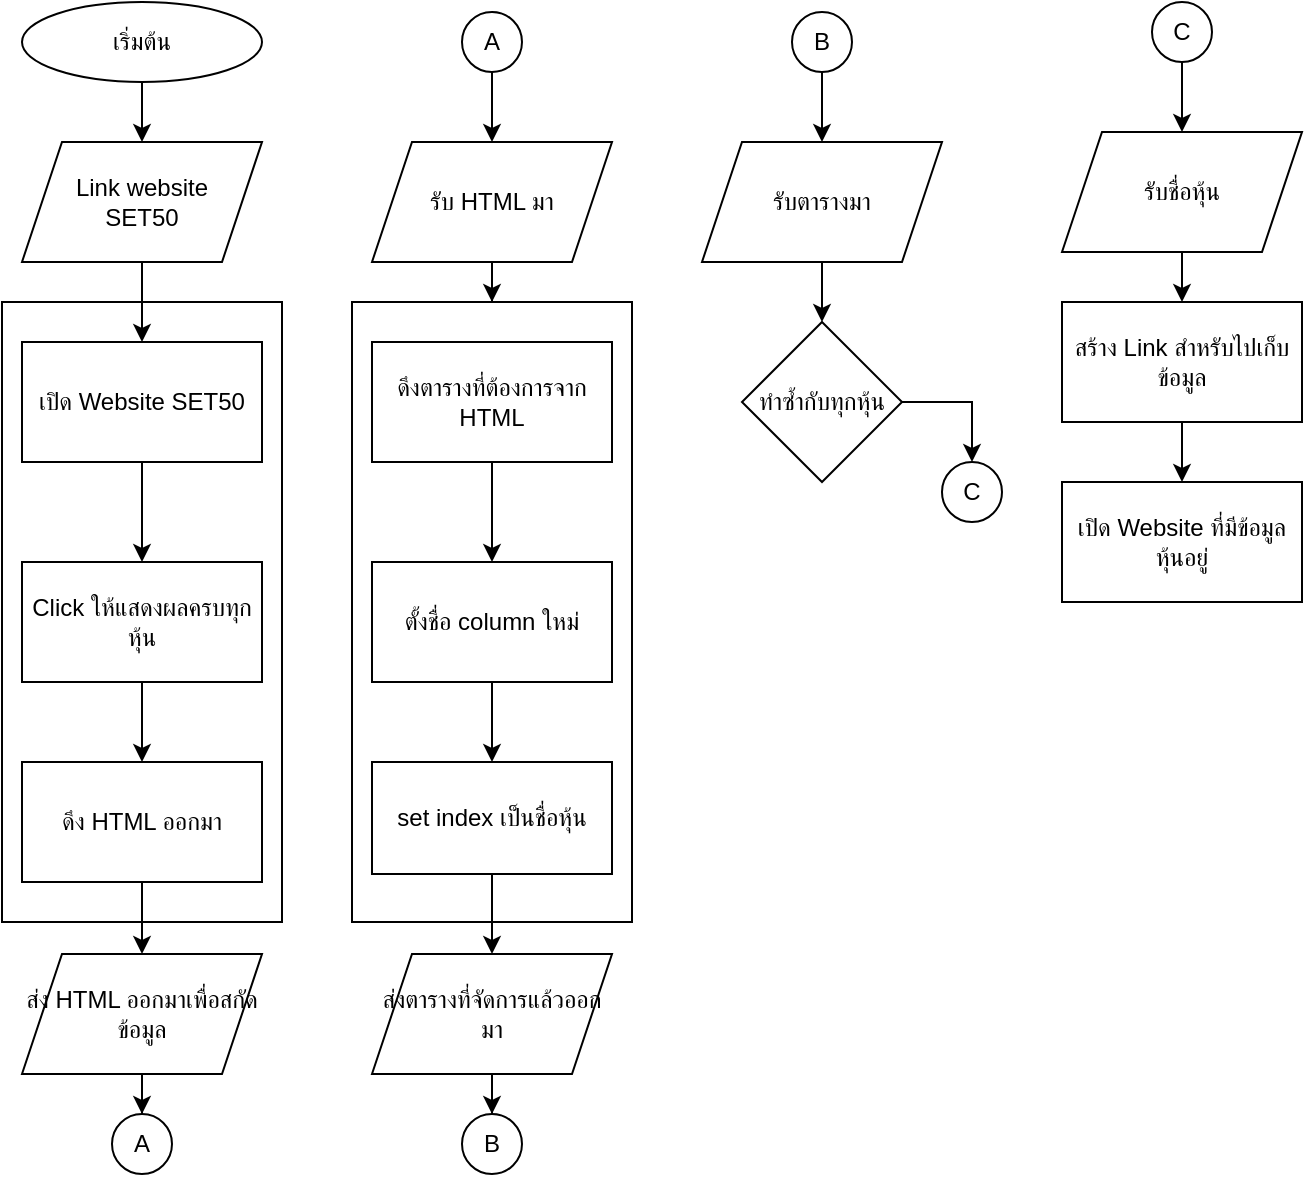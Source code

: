 <mxfile version="22.0.1" type="github">
  <diagram name="Page-1" id="z79d51Ybedijs8ZLjOTR">
    <mxGraphModel dx="1002" dy="569" grid="1" gridSize="10" guides="1" tooltips="1" connect="1" arrows="1" fold="1" page="1" pageScale="1" pageWidth="850" pageHeight="1100" math="0" shadow="0">
      <root>
        <mxCell id="0" />
        <mxCell id="1" parent="0" />
        <mxCell id="hEN5tcbq8w8zBthy9bES-16" value="" style="rounded=0;whiteSpace=wrap;html=1;" vertex="1" parent="1">
          <mxGeometry x="10" y="154" width="140" height="310" as="geometry" />
        </mxCell>
        <mxCell id="hEN5tcbq8w8zBthy9bES-3" style="edgeStyle=orthogonalEdgeStyle;rounded=0;orthogonalLoop=1;jettySize=auto;html=1;exitX=0.5;exitY=1;exitDx=0;exitDy=0;" edge="1" parent="1" source="hEN5tcbq8w8zBthy9bES-1" target="hEN5tcbq8w8zBthy9bES-7">
          <mxGeometry relative="1" as="geometry">
            <mxPoint x="80" y="64" as="targetPoint" />
          </mxGeometry>
        </mxCell>
        <mxCell id="hEN5tcbq8w8zBthy9bES-1" value="เริ่มต้น" style="ellipse;whiteSpace=wrap;html=1;" vertex="1" parent="1">
          <mxGeometry x="20" y="4" width="120" height="40" as="geometry" />
        </mxCell>
        <mxCell id="hEN5tcbq8w8zBthy9bES-10" value="" style="edgeStyle=orthogonalEdgeStyle;rounded=0;orthogonalLoop=1;jettySize=auto;html=1;" edge="1" parent="1" source="hEN5tcbq8w8zBthy9bES-4" target="hEN5tcbq8w8zBthy9bES-9">
          <mxGeometry relative="1" as="geometry" />
        </mxCell>
        <mxCell id="hEN5tcbq8w8zBthy9bES-4" value="เปิด Website SET50" style="rounded=0;whiteSpace=wrap;html=1;" vertex="1" parent="1">
          <mxGeometry x="20" y="174" width="120" height="60" as="geometry" />
        </mxCell>
        <mxCell id="hEN5tcbq8w8zBthy9bES-8" value="" style="edgeStyle=orthogonalEdgeStyle;rounded=0;orthogonalLoop=1;jettySize=auto;html=1;" edge="1" parent="1" source="hEN5tcbq8w8zBthy9bES-7" target="hEN5tcbq8w8zBthy9bES-4">
          <mxGeometry relative="1" as="geometry" />
        </mxCell>
        <mxCell id="hEN5tcbq8w8zBthy9bES-7" value="Link website &lt;br&gt;SET50" style="shape=parallelogram;perimeter=parallelogramPerimeter;whiteSpace=wrap;html=1;fixedSize=1;" vertex="1" parent="1">
          <mxGeometry x="20" y="74" width="120" height="60" as="geometry" />
        </mxCell>
        <mxCell id="hEN5tcbq8w8zBthy9bES-12" value="" style="edgeStyle=orthogonalEdgeStyle;rounded=0;orthogonalLoop=1;jettySize=auto;html=1;" edge="1" parent="1" source="hEN5tcbq8w8zBthy9bES-9" target="hEN5tcbq8w8zBthy9bES-11">
          <mxGeometry relative="1" as="geometry" />
        </mxCell>
        <mxCell id="hEN5tcbq8w8zBthy9bES-9" value="Click ให้แสดงผลครบทุกหุ้น" style="whiteSpace=wrap;html=1;rounded=0;" vertex="1" parent="1">
          <mxGeometry x="20" y="284" width="120" height="60" as="geometry" />
        </mxCell>
        <mxCell id="hEN5tcbq8w8zBthy9bES-14" value="" style="edgeStyle=orthogonalEdgeStyle;rounded=0;orthogonalLoop=1;jettySize=auto;html=1;entryX=0.5;entryY=0;entryDx=0;entryDy=0;" edge="1" parent="1" source="hEN5tcbq8w8zBthy9bES-11" target="hEN5tcbq8w8zBthy9bES-13">
          <mxGeometry relative="1" as="geometry">
            <mxPoint x="80" y="484" as="targetPoint" />
          </mxGeometry>
        </mxCell>
        <mxCell id="hEN5tcbq8w8zBthy9bES-11" value="ดึง HTML ออกมา" style="whiteSpace=wrap;html=1;rounded=0;" vertex="1" parent="1">
          <mxGeometry x="20" y="384" width="120" height="60" as="geometry" />
        </mxCell>
        <mxCell id="hEN5tcbq8w8zBthy9bES-21" value="" style="edgeStyle=orthogonalEdgeStyle;rounded=0;orthogonalLoop=1;jettySize=auto;html=1;" edge="1" parent="1" source="hEN5tcbq8w8zBthy9bES-13" target="hEN5tcbq8w8zBthy9bES-20">
          <mxGeometry relative="1" as="geometry" />
        </mxCell>
        <mxCell id="hEN5tcbq8w8zBthy9bES-13" value="ส่ง HTML ออกมาเพื่อสกัดข้อมูล" style="shape=parallelogram;perimeter=parallelogramPerimeter;whiteSpace=wrap;html=1;fixedSize=1;rounded=0;" vertex="1" parent="1">
          <mxGeometry x="20" y="480" width="120" height="60" as="geometry" />
        </mxCell>
        <mxCell id="hEN5tcbq8w8zBthy9bES-20" value="A" style="ellipse;whiteSpace=wrap;html=1;aspect=fixed;" vertex="1" parent="1">
          <mxGeometry x="65" y="560" width="30" height="30" as="geometry" />
        </mxCell>
        <mxCell id="hEN5tcbq8w8zBthy9bES-27" value="" style="edgeStyle=orthogonalEdgeStyle;rounded=0;orthogonalLoop=1;jettySize=auto;html=1;" edge="1" parent="1" source="hEN5tcbq8w8zBthy9bES-23" target="hEN5tcbq8w8zBthy9bES-26">
          <mxGeometry relative="1" as="geometry" />
        </mxCell>
        <mxCell id="hEN5tcbq8w8zBthy9bES-23" value="A" style="ellipse;whiteSpace=wrap;html=1;aspect=fixed;" vertex="1" parent="1">
          <mxGeometry x="240" y="9" width="30" height="30" as="geometry" />
        </mxCell>
        <mxCell id="hEN5tcbq8w8zBthy9bES-38" value="" style="edgeStyle=orthogonalEdgeStyle;rounded=0;orthogonalLoop=1;jettySize=auto;html=1;entryX=0.5;entryY=0;entryDx=0;entryDy=0;" edge="1" parent="1" source="hEN5tcbq8w8zBthy9bES-26" target="hEN5tcbq8w8zBthy9bES-28">
          <mxGeometry relative="1" as="geometry" />
        </mxCell>
        <mxCell id="hEN5tcbq8w8zBthy9bES-26" value="รับ HTML มา" style="shape=parallelogram;perimeter=parallelogramPerimeter;whiteSpace=wrap;html=1;fixedSize=1;" vertex="1" parent="1">
          <mxGeometry x="195" y="74" width="120" height="60" as="geometry" />
        </mxCell>
        <mxCell id="hEN5tcbq8w8zBthy9bES-28" value="" style="rounded=0;whiteSpace=wrap;html=1;" vertex="1" parent="1">
          <mxGeometry x="185" y="154" width="140" height="310" as="geometry" />
        </mxCell>
        <mxCell id="hEN5tcbq8w8zBthy9bES-29" value="" style="edgeStyle=orthogonalEdgeStyle;rounded=0;orthogonalLoop=1;jettySize=auto;html=1;" edge="1" source="hEN5tcbq8w8zBthy9bES-30" target="hEN5tcbq8w8zBthy9bES-32" parent="1">
          <mxGeometry relative="1" as="geometry" />
        </mxCell>
        <mxCell id="hEN5tcbq8w8zBthy9bES-30" value="ดึงตารางที่ต้องการจาก HTML" style="rounded=0;whiteSpace=wrap;html=1;" vertex="1" parent="1">
          <mxGeometry x="195" y="174" width="120" height="60" as="geometry" />
        </mxCell>
        <mxCell id="hEN5tcbq8w8zBthy9bES-31" value="" style="edgeStyle=orthogonalEdgeStyle;rounded=0;orthogonalLoop=1;jettySize=auto;html=1;" edge="1" source="hEN5tcbq8w8zBthy9bES-32" target="hEN5tcbq8w8zBthy9bES-33" parent="1">
          <mxGeometry relative="1" as="geometry" />
        </mxCell>
        <mxCell id="hEN5tcbq8w8zBthy9bES-32" value="ตั้งชื่อ column ใหม่" style="whiteSpace=wrap;html=1;rounded=0;" vertex="1" parent="1">
          <mxGeometry x="195" y="284" width="120" height="60" as="geometry" />
        </mxCell>
        <mxCell id="hEN5tcbq8w8zBthy9bES-39" value="" style="edgeStyle=orthogonalEdgeStyle;rounded=0;orthogonalLoop=1;jettySize=auto;html=1;" edge="1" parent="1" source="hEN5tcbq8w8zBthy9bES-33" target="hEN5tcbq8w8zBthy9bES-36">
          <mxGeometry relative="1" as="geometry" />
        </mxCell>
        <mxCell id="hEN5tcbq8w8zBthy9bES-33" value="set index เป็นชื่อหุ้น" style="whiteSpace=wrap;html=1;rounded=0;" vertex="1" parent="1">
          <mxGeometry x="195" y="384" width="120" height="56" as="geometry" />
        </mxCell>
        <mxCell id="hEN5tcbq8w8zBthy9bES-34" value="" style="edgeStyle=orthogonalEdgeStyle;rounded=0;orthogonalLoop=1;jettySize=auto;html=1;" edge="1" source="hEN5tcbq8w8zBthy9bES-36" target="hEN5tcbq8w8zBthy9bES-35" parent="1">
          <mxGeometry relative="1" as="geometry" />
        </mxCell>
        <mxCell id="hEN5tcbq8w8zBthy9bES-35" value="B" style="ellipse;whiteSpace=wrap;html=1;aspect=fixed;" vertex="1" parent="1">
          <mxGeometry x="240" y="560" width="30" height="30" as="geometry" />
        </mxCell>
        <mxCell id="hEN5tcbq8w8zBthy9bES-36" value="ส่งตารางที่จัดการแล้วออกมา" style="shape=parallelogram;perimeter=parallelogramPerimeter;whiteSpace=wrap;html=1;fixedSize=1;rounded=0;" vertex="1" parent="1">
          <mxGeometry x="195" y="480" width="120" height="60" as="geometry" />
        </mxCell>
        <mxCell id="hEN5tcbq8w8zBthy9bES-40" value="" style="edgeStyle=orthogonalEdgeStyle;rounded=0;orthogonalLoop=1;jettySize=auto;html=1;" edge="1" source="hEN5tcbq8w8zBthy9bES-41" target="hEN5tcbq8w8zBthy9bES-42" parent="1">
          <mxGeometry relative="1" as="geometry" />
        </mxCell>
        <mxCell id="hEN5tcbq8w8zBthy9bES-41" value="B" style="ellipse;whiteSpace=wrap;html=1;aspect=fixed;" vertex="1" parent="1">
          <mxGeometry x="405" y="9" width="30" height="30" as="geometry" />
        </mxCell>
        <mxCell id="hEN5tcbq8w8zBthy9bES-44" value="" style="edgeStyle=orthogonalEdgeStyle;rounded=0;orthogonalLoop=1;jettySize=auto;html=1;" edge="1" parent="1" source="hEN5tcbq8w8zBthy9bES-42" target="hEN5tcbq8w8zBthy9bES-43">
          <mxGeometry relative="1" as="geometry" />
        </mxCell>
        <mxCell id="hEN5tcbq8w8zBthy9bES-42" value="รับตารางมา" style="shape=parallelogram;perimeter=parallelogramPerimeter;whiteSpace=wrap;html=1;fixedSize=1;" vertex="1" parent="1">
          <mxGeometry x="360" y="74" width="120" height="60" as="geometry" />
        </mxCell>
        <mxCell id="hEN5tcbq8w8zBthy9bES-46" value="" style="edgeStyle=orthogonalEdgeStyle;rounded=0;orthogonalLoop=1;jettySize=auto;html=1;entryX=0;entryY=0.5;entryDx=0;entryDy=0;" edge="1" parent="1" source="hEN5tcbq8w8zBthy9bES-43" target="hEN5tcbq8w8zBthy9bES-47">
          <mxGeometry relative="1" as="geometry">
            <mxPoint x="540" y="207" as="targetPoint" />
          </mxGeometry>
        </mxCell>
        <mxCell id="hEN5tcbq8w8zBthy9bES-43" value="ทำซ้ำกับทุกหุ้น" style="rhombus;whiteSpace=wrap;html=1;" vertex="1" parent="1">
          <mxGeometry x="380" y="164" width="80" height="80" as="geometry" />
        </mxCell>
        <mxCell id="hEN5tcbq8w8zBthy9bES-47" value="C" style="ellipse;whiteSpace=wrap;html=1;aspect=fixed;direction=south;" vertex="1" parent="1">
          <mxGeometry x="480" y="234" width="30" height="30" as="geometry" />
        </mxCell>
        <mxCell id="hEN5tcbq8w8zBthy9bES-48" value="" style="edgeStyle=orthogonalEdgeStyle;rounded=0;orthogonalLoop=1;jettySize=auto;html=1;" edge="1" source="hEN5tcbq8w8zBthy9bES-49" target="hEN5tcbq8w8zBthy9bES-50" parent="1">
          <mxGeometry relative="1" as="geometry" />
        </mxCell>
        <mxCell id="hEN5tcbq8w8zBthy9bES-49" value="C" style="ellipse;whiteSpace=wrap;html=1;aspect=fixed;" vertex="1" parent="1">
          <mxGeometry x="585" y="4" width="30" height="30" as="geometry" />
        </mxCell>
        <mxCell id="hEN5tcbq8w8zBthy9bES-52" value="" style="edgeStyle=orthogonalEdgeStyle;rounded=0;orthogonalLoop=1;jettySize=auto;html=1;" edge="1" parent="1" source="hEN5tcbq8w8zBthy9bES-50" target="hEN5tcbq8w8zBthy9bES-51">
          <mxGeometry relative="1" as="geometry" />
        </mxCell>
        <mxCell id="hEN5tcbq8w8zBthy9bES-50" value="รับชื่อหุ้น" style="shape=parallelogram;perimeter=parallelogramPerimeter;whiteSpace=wrap;html=1;fixedSize=1;" vertex="1" parent="1">
          <mxGeometry x="540" y="69" width="120" height="60" as="geometry" />
        </mxCell>
        <mxCell id="hEN5tcbq8w8zBthy9bES-54" value="" style="edgeStyle=orthogonalEdgeStyle;rounded=0;orthogonalLoop=1;jettySize=auto;html=1;" edge="1" parent="1" source="hEN5tcbq8w8zBthy9bES-51" target="hEN5tcbq8w8zBthy9bES-53">
          <mxGeometry relative="1" as="geometry" />
        </mxCell>
        <mxCell id="hEN5tcbq8w8zBthy9bES-51" value="สร้าง Link สำหรับไปเก็บข้อมูล" style="whiteSpace=wrap;html=1;" vertex="1" parent="1">
          <mxGeometry x="540" y="154" width="120" height="60" as="geometry" />
        </mxCell>
        <mxCell id="hEN5tcbq8w8zBthy9bES-53" value="เปิด Website ที่มีข้อมูลหุ้นอยู่" style="whiteSpace=wrap;html=1;" vertex="1" parent="1">
          <mxGeometry x="540" y="244" width="120" height="60" as="geometry" />
        </mxCell>
      </root>
    </mxGraphModel>
  </diagram>
</mxfile>
